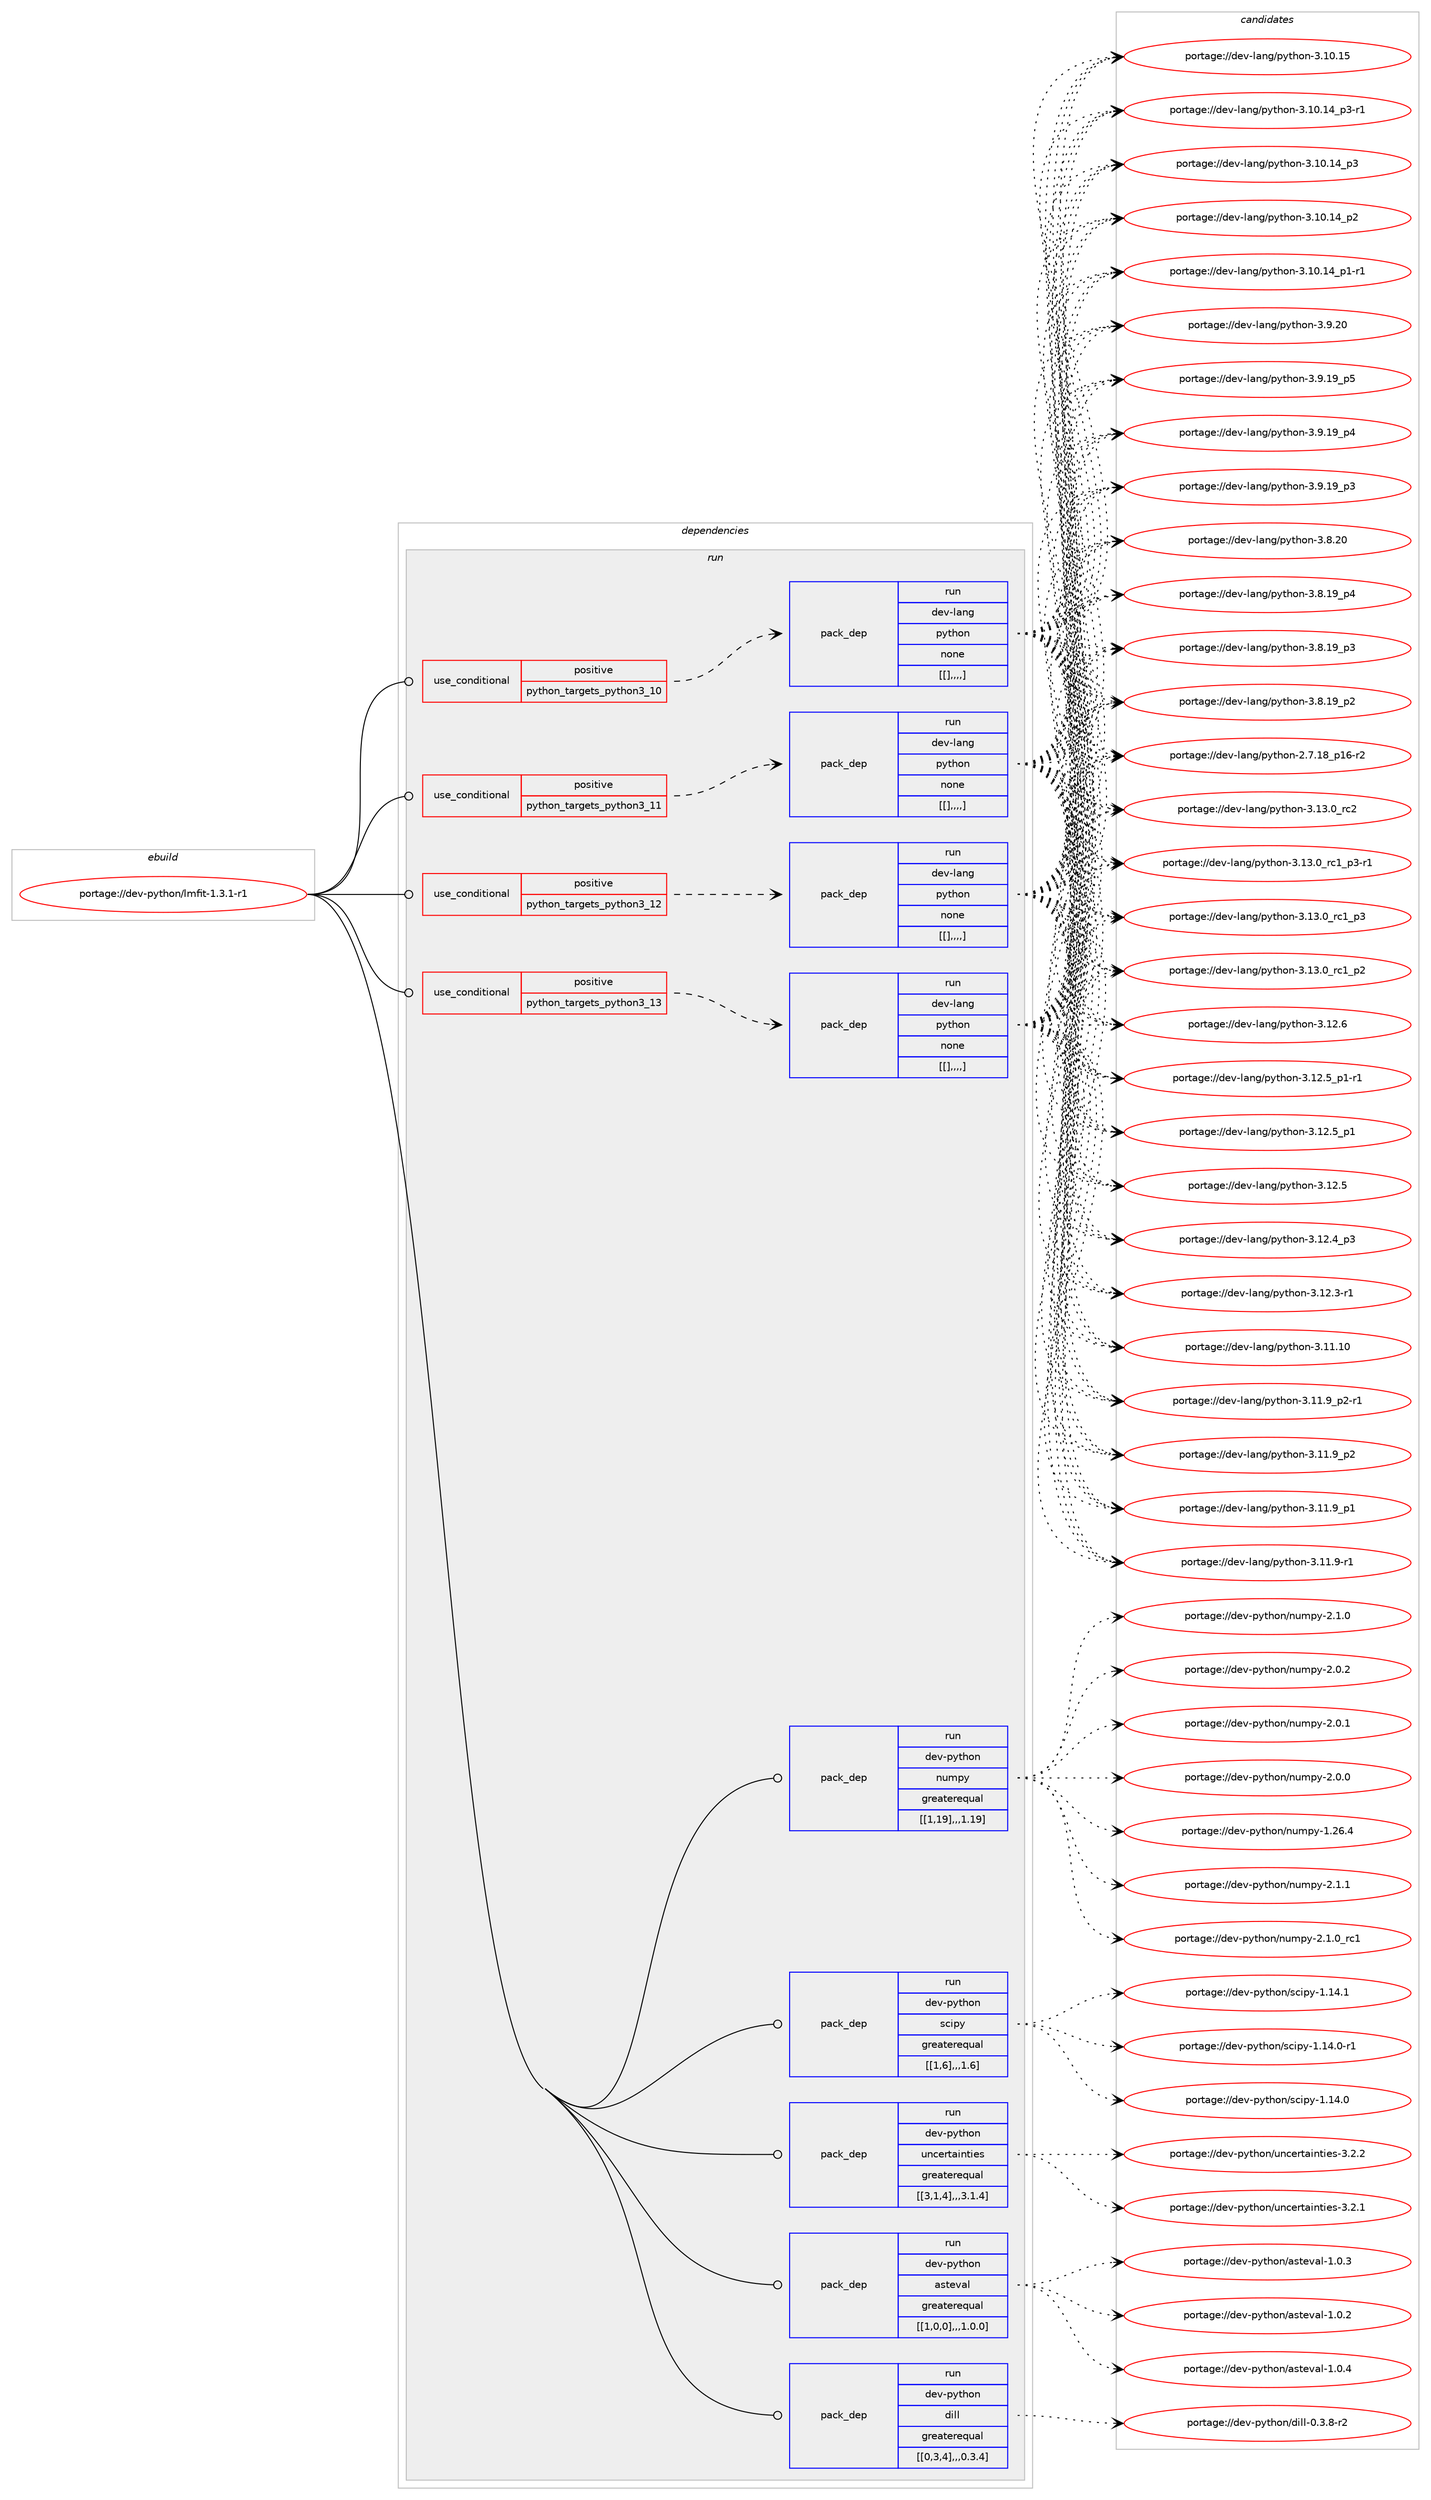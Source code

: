 digraph prolog {

# *************
# Graph options
# *************

newrank=true;
concentrate=true;
compound=true;
graph [rankdir=LR,fontname=Helvetica,fontsize=10,ranksep=1.5];#, ranksep=2.5, nodesep=0.2];
edge  [arrowhead=vee];
node  [fontname=Helvetica,fontsize=10];

# **********
# The ebuild
# **********

subgraph cluster_leftcol {
color=gray;
label=<<i>ebuild</i>>;
id [label="portage://dev-python/lmfit-1.3.1-r1", color=red, width=4, href="../dev-python/lmfit-1.3.1-r1.svg"];
}

# ****************
# The dependencies
# ****************

subgraph cluster_midcol {
color=gray;
label=<<i>dependencies</i>>;
subgraph cluster_compile {
fillcolor="#eeeeee";
style=filled;
label=<<i>compile</i>>;
}
subgraph cluster_compileandrun {
fillcolor="#eeeeee";
style=filled;
label=<<i>compile and run</i>>;
}
subgraph cluster_run {
fillcolor="#eeeeee";
style=filled;
label=<<i>run</i>>;
subgraph cond35063 {
dependency151335 [label=<<TABLE BORDER="0" CELLBORDER="1" CELLSPACING="0" CELLPADDING="4"><TR><TD ROWSPAN="3" CELLPADDING="10">use_conditional</TD></TR><TR><TD>positive</TD></TR><TR><TD>python_targets_python3_10</TD></TR></TABLE>>, shape=none, color=red];
subgraph pack115054 {
dependency151336 [label=<<TABLE BORDER="0" CELLBORDER="1" CELLSPACING="0" CELLPADDING="4" WIDTH="220"><TR><TD ROWSPAN="6" CELLPADDING="30">pack_dep</TD></TR><TR><TD WIDTH="110">run</TD></TR><TR><TD>dev-lang</TD></TR><TR><TD>python</TD></TR><TR><TD>none</TD></TR><TR><TD>[[],,,,]</TD></TR></TABLE>>, shape=none, color=blue];
}
dependency151335:e -> dependency151336:w [weight=20,style="dashed",arrowhead="vee"];
}
id:e -> dependency151335:w [weight=20,style="solid",arrowhead="odot"];
subgraph cond35064 {
dependency151337 [label=<<TABLE BORDER="0" CELLBORDER="1" CELLSPACING="0" CELLPADDING="4"><TR><TD ROWSPAN="3" CELLPADDING="10">use_conditional</TD></TR><TR><TD>positive</TD></TR><TR><TD>python_targets_python3_11</TD></TR></TABLE>>, shape=none, color=red];
subgraph pack115055 {
dependency151338 [label=<<TABLE BORDER="0" CELLBORDER="1" CELLSPACING="0" CELLPADDING="4" WIDTH="220"><TR><TD ROWSPAN="6" CELLPADDING="30">pack_dep</TD></TR><TR><TD WIDTH="110">run</TD></TR><TR><TD>dev-lang</TD></TR><TR><TD>python</TD></TR><TR><TD>none</TD></TR><TR><TD>[[],,,,]</TD></TR></TABLE>>, shape=none, color=blue];
}
dependency151337:e -> dependency151338:w [weight=20,style="dashed",arrowhead="vee"];
}
id:e -> dependency151337:w [weight=20,style="solid",arrowhead="odot"];
subgraph cond35065 {
dependency151339 [label=<<TABLE BORDER="0" CELLBORDER="1" CELLSPACING="0" CELLPADDING="4"><TR><TD ROWSPAN="3" CELLPADDING="10">use_conditional</TD></TR><TR><TD>positive</TD></TR><TR><TD>python_targets_python3_12</TD></TR></TABLE>>, shape=none, color=red];
subgraph pack115056 {
dependency151340 [label=<<TABLE BORDER="0" CELLBORDER="1" CELLSPACING="0" CELLPADDING="4" WIDTH="220"><TR><TD ROWSPAN="6" CELLPADDING="30">pack_dep</TD></TR><TR><TD WIDTH="110">run</TD></TR><TR><TD>dev-lang</TD></TR><TR><TD>python</TD></TR><TR><TD>none</TD></TR><TR><TD>[[],,,,]</TD></TR></TABLE>>, shape=none, color=blue];
}
dependency151339:e -> dependency151340:w [weight=20,style="dashed",arrowhead="vee"];
}
id:e -> dependency151339:w [weight=20,style="solid",arrowhead="odot"];
subgraph cond35066 {
dependency151341 [label=<<TABLE BORDER="0" CELLBORDER="1" CELLSPACING="0" CELLPADDING="4"><TR><TD ROWSPAN="3" CELLPADDING="10">use_conditional</TD></TR><TR><TD>positive</TD></TR><TR><TD>python_targets_python3_13</TD></TR></TABLE>>, shape=none, color=red];
subgraph pack115057 {
dependency151342 [label=<<TABLE BORDER="0" CELLBORDER="1" CELLSPACING="0" CELLPADDING="4" WIDTH="220"><TR><TD ROWSPAN="6" CELLPADDING="30">pack_dep</TD></TR><TR><TD WIDTH="110">run</TD></TR><TR><TD>dev-lang</TD></TR><TR><TD>python</TD></TR><TR><TD>none</TD></TR><TR><TD>[[],,,,]</TD></TR></TABLE>>, shape=none, color=blue];
}
dependency151341:e -> dependency151342:w [weight=20,style="dashed",arrowhead="vee"];
}
id:e -> dependency151341:w [weight=20,style="solid",arrowhead="odot"];
subgraph pack115058 {
dependency151343 [label=<<TABLE BORDER="0" CELLBORDER="1" CELLSPACING="0" CELLPADDING="4" WIDTH="220"><TR><TD ROWSPAN="6" CELLPADDING="30">pack_dep</TD></TR><TR><TD WIDTH="110">run</TD></TR><TR><TD>dev-python</TD></TR><TR><TD>asteval</TD></TR><TR><TD>greaterequal</TD></TR><TR><TD>[[1,0,0],,,1.0.0]</TD></TR></TABLE>>, shape=none, color=blue];
}
id:e -> dependency151343:w [weight=20,style="solid",arrowhead="odot"];
subgraph pack115059 {
dependency151344 [label=<<TABLE BORDER="0" CELLBORDER="1" CELLSPACING="0" CELLPADDING="4" WIDTH="220"><TR><TD ROWSPAN="6" CELLPADDING="30">pack_dep</TD></TR><TR><TD WIDTH="110">run</TD></TR><TR><TD>dev-python</TD></TR><TR><TD>dill</TD></TR><TR><TD>greaterequal</TD></TR><TR><TD>[[0,3,4],,,0.3.4]</TD></TR></TABLE>>, shape=none, color=blue];
}
id:e -> dependency151344:w [weight=20,style="solid",arrowhead="odot"];
subgraph pack115060 {
dependency151345 [label=<<TABLE BORDER="0" CELLBORDER="1" CELLSPACING="0" CELLPADDING="4" WIDTH="220"><TR><TD ROWSPAN="6" CELLPADDING="30">pack_dep</TD></TR><TR><TD WIDTH="110">run</TD></TR><TR><TD>dev-python</TD></TR><TR><TD>numpy</TD></TR><TR><TD>greaterequal</TD></TR><TR><TD>[[1,19],,,1.19]</TD></TR></TABLE>>, shape=none, color=blue];
}
id:e -> dependency151345:w [weight=20,style="solid",arrowhead="odot"];
subgraph pack115061 {
dependency151346 [label=<<TABLE BORDER="0" CELLBORDER="1" CELLSPACING="0" CELLPADDING="4" WIDTH="220"><TR><TD ROWSPAN="6" CELLPADDING="30">pack_dep</TD></TR><TR><TD WIDTH="110">run</TD></TR><TR><TD>dev-python</TD></TR><TR><TD>scipy</TD></TR><TR><TD>greaterequal</TD></TR><TR><TD>[[1,6],,,1.6]</TD></TR></TABLE>>, shape=none, color=blue];
}
id:e -> dependency151346:w [weight=20,style="solid",arrowhead="odot"];
subgraph pack115062 {
dependency151347 [label=<<TABLE BORDER="0" CELLBORDER="1" CELLSPACING="0" CELLPADDING="4" WIDTH="220"><TR><TD ROWSPAN="6" CELLPADDING="30">pack_dep</TD></TR><TR><TD WIDTH="110">run</TD></TR><TR><TD>dev-python</TD></TR><TR><TD>uncertainties</TD></TR><TR><TD>greaterequal</TD></TR><TR><TD>[[3,1,4],,,3.1.4]</TD></TR></TABLE>>, shape=none, color=blue];
}
id:e -> dependency151347:w [weight=20,style="solid",arrowhead="odot"];
}
}

# **************
# The candidates
# **************

subgraph cluster_choices {
rank=same;
color=gray;
label=<<i>candidates</i>>;

subgraph choice115054 {
color=black;
nodesep=1;
choice10010111845108971101034711212111610411111045514649514648951149950 [label="portage://dev-lang/python-3.13.0_rc2", color=red, width=4,href="../dev-lang/python-3.13.0_rc2.svg"];
choice1001011184510897110103471121211161041111104551464951464895114994995112514511449 [label="portage://dev-lang/python-3.13.0_rc1_p3-r1", color=red, width=4,href="../dev-lang/python-3.13.0_rc1_p3-r1.svg"];
choice100101118451089711010347112121116104111110455146495146489511499499511251 [label="portage://dev-lang/python-3.13.0_rc1_p3", color=red, width=4,href="../dev-lang/python-3.13.0_rc1_p3.svg"];
choice100101118451089711010347112121116104111110455146495146489511499499511250 [label="portage://dev-lang/python-3.13.0_rc1_p2", color=red, width=4,href="../dev-lang/python-3.13.0_rc1_p2.svg"];
choice10010111845108971101034711212111610411111045514649504654 [label="portage://dev-lang/python-3.12.6", color=red, width=4,href="../dev-lang/python-3.12.6.svg"];
choice1001011184510897110103471121211161041111104551464950465395112494511449 [label="portage://dev-lang/python-3.12.5_p1-r1", color=red, width=4,href="../dev-lang/python-3.12.5_p1-r1.svg"];
choice100101118451089711010347112121116104111110455146495046539511249 [label="portage://dev-lang/python-3.12.5_p1", color=red, width=4,href="../dev-lang/python-3.12.5_p1.svg"];
choice10010111845108971101034711212111610411111045514649504653 [label="portage://dev-lang/python-3.12.5", color=red, width=4,href="../dev-lang/python-3.12.5.svg"];
choice100101118451089711010347112121116104111110455146495046529511251 [label="portage://dev-lang/python-3.12.4_p3", color=red, width=4,href="../dev-lang/python-3.12.4_p3.svg"];
choice100101118451089711010347112121116104111110455146495046514511449 [label="portage://dev-lang/python-3.12.3-r1", color=red, width=4,href="../dev-lang/python-3.12.3-r1.svg"];
choice1001011184510897110103471121211161041111104551464949464948 [label="portage://dev-lang/python-3.11.10", color=red, width=4,href="../dev-lang/python-3.11.10.svg"];
choice1001011184510897110103471121211161041111104551464949465795112504511449 [label="portage://dev-lang/python-3.11.9_p2-r1", color=red, width=4,href="../dev-lang/python-3.11.9_p2-r1.svg"];
choice100101118451089711010347112121116104111110455146494946579511250 [label="portage://dev-lang/python-3.11.9_p2", color=red, width=4,href="../dev-lang/python-3.11.9_p2.svg"];
choice100101118451089711010347112121116104111110455146494946579511249 [label="portage://dev-lang/python-3.11.9_p1", color=red, width=4,href="../dev-lang/python-3.11.9_p1.svg"];
choice100101118451089711010347112121116104111110455146494946574511449 [label="portage://dev-lang/python-3.11.9-r1", color=red, width=4,href="../dev-lang/python-3.11.9-r1.svg"];
choice1001011184510897110103471121211161041111104551464948464953 [label="portage://dev-lang/python-3.10.15", color=red, width=4,href="../dev-lang/python-3.10.15.svg"];
choice100101118451089711010347112121116104111110455146494846495295112514511449 [label="portage://dev-lang/python-3.10.14_p3-r1", color=red, width=4,href="../dev-lang/python-3.10.14_p3-r1.svg"];
choice10010111845108971101034711212111610411111045514649484649529511251 [label="portage://dev-lang/python-3.10.14_p3", color=red, width=4,href="../dev-lang/python-3.10.14_p3.svg"];
choice10010111845108971101034711212111610411111045514649484649529511250 [label="portage://dev-lang/python-3.10.14_p2", color=red, width=4,href="../dev-lang/python-3.10.14_p2.svg"];
choice100101118451089711010347112121116104111110455146494846495295112494511449 [label="portage://dev-lang/python-3.10.14_p1-r1", color=red, width=4,href="../dev-lang/python-3.10.14_p1-r1.svg"];
choice10010111845108971101034711212111610411111045514657465048 [label="portage://dev-lang/python-3.9.20", color=red, width=4,href="../dev-lang/python-3.9.20.svg"];
choice100101118451089711010347112121116104111110455146574649579511253 [label="portage://dev-lang/python-3.9.19_p5", color=red, width=4,href="../dev-lang/python-3.9.19_p5.svg"];
choice100101118451089711010347112121116104111110455146574649579511252 [label="portage://dev-lang/python-3.9.19_p4", color=red, width=4,href="../dev-lang/python-3.9.19_p4.svg"];
choice100101118451089711010347112121116104111110455146574649579511251 [label="portage://dev-lang/python-3.9.19_p3", color=red, width=4,href="../dev-lang/python-3.9.19_p3.svg"];
choice10010111845108971101034711212111610411111045514656465048 [label="portage://dev-lang/python-3.8.20", color=red, width=4,href="../dev-lang/python-3.8.20.svg"];
choice100101118451089711010347112121116104111110455146564649579511252 [label="portage://dev-lang/python-3.8.19_p4", color=red, width=4,href="../dev-lang/python-3.8.19_p4.svg"];
choice100101118451089711010347112121116104111110455146564649579511251 [label="portage://dev-lang/python-3.8.19_p3", color=red, width=4,href="../dev-lang/python-3.8.19_p3.svg"];
choice100101118451089711010347112121116104111110455146564649579511250 [label="portage://dev-lang/python-3.8.19_p2", color=red, width=4,href="../dev-lang/python-3.8.19_p2.svg"];
choice100101118451089711010347112121116104111110455046554649569511249544511450 [label="portage://dev-lang/python-2.7.18_p16-r2", color=red, width=4,href="../dev-lang/python-2.7.18_p16-r2.svg"];
dependency151336:e -> choice10010111845108971101034711212111610411111045514649514648951149950:w [style=dotted,weight="100"];
dependency151336:e -> choice1001011184510897110103471121211161041111104551464951464895114994995112514511449:w [style=dotted,weight="100"];
dependency151336:e -> choice100101118451089711010347112121116104111110455146495146489511499499511251:w [style=dotted,weight="100"];
dependency151336:e -> choice100101118451089711010347112121116104111110455146495146489511499499511250:w [style=dotted,weight="100"];
dependency151336:e -> choice10010111845108971101034711212111610411111045514649504654:w [style=dotted,weight="100"];
dependency151336:e -> choice1001011184510897110103471121211161041111104551464950465395112494511449:w [style=dotted,weight="100"];
dependency151336:e -> choice100101118451089711010347112121116104111110455146495046539511249:w [style=dotted,weight="100"];
dependency151336:e -> choice10010111845108971101034711212111610411111045514649504653:w [style=dotted,weight="100"];
dependency151336:e -> choice100101118451089711010347112121116104111110455146495046529511251:w [style=dotted,weight="100"];
dependency151336:e -> choice100101118451089711010347112121116104111110455146495046514511449:w [style=dotted,weight="100"];
dependency151336:e -> choice1001011184510897110103471121211161041111104551464949464948:w [style=dotted,weight="100"];
dependency151336:e -> choice1001011184510897110103471121211161041111104551464949465795112504511449:w [style=dotted,weight="100"];
dependency151336:e -> choice100101118451089711010347112121116104111110455146494946579511250:w [style=dotted,weight="100"];
dependency151336:e -> choice100101118451089711010347112121116104111110455146494946579511249:w [style=dotted,weight="100"];
dependency151336:e -> choice100101118451089711010347112121116104111110455146494946574511449:w [style=dotted,weight="100"];
dependency151336:e -> choice1001011184510897110103471121211161041111104551464948464953:w [style=dotted,weight="100"];
dependency151336:e -> choice100101118451089711010347112121116104111110455146494846495295112514511449:w [style=dotted,weight="100"];
dependency151336:e -> choice10010111845108971101034711212111610411111045514649484649529511251:w [style=dotted,weight="100"];
dependency151336:e -> choice10010111845108971101034711212111610411111045514649484649529511250:w [style=dotted,weight="100"];
dependency151336:e -> choice100101118451089711010347112121116104111110455146494846495295112494511449:w [style=dotted,weight="100"];
dependency151336:e -> choice10010111845108971101034711212111610411111045514657465048:w [style=dotted,weight="100"];
dependency151336:e -> choice100101118451089711010347112121116104111110455146574649579511253:w [style=dotted,weight="100"];
dependency151336:e -> choice100101118451089711010347112121116104111110455146574649579511252:w [style=dotted,weight="100"];
dependency151336:e -> choice100101118451089711010347112121116104111110455146574649579511251:w [style=dotted,weight="100"];
dependency151336:e -> choice10010111845108971101034711212111610411111045514656465048:w [style=dotted,weight="100"];
dependency151336:e -> choice100101118451089711010347112121116104111110455146564649579511252:w [style=dotted,weight="100"];
dependency151336:e -> choice100101118451089711010347112121116104111110455146564649579511251:w [style=dotted,weight="100"];
dependency151336:e -> choice100101118451089711010347112121116104111110455146564649579511250:w [style=dotted,weight="100"];
dependency151336:e -> choice100101118451089711010347112121116104111110455046554649569511249544511450:w [style=dotted,weight="100"];
}
subgraph choice115055 {
color=black;
nodesep=1;
choice10010111845108971101034711212111610411111045514649514648951149950 [label="portage://dev-lang/python-3.13.0_rc2", color=red, width=4,href="../dev-lang/python-3.13.0_rc2.svg"];
choice1001011184510897110103471121211161041111104551464951464895114994995112514511449 [label="portage://dev-lang/python-3.13.0_rc1_p3-r1", color=red, width=4,href="../dev-lang/python-3.13.0_rc1_p3-r1.svg"];
choice100101118451089711010347112121116104111110455146495146489511499499511251 [label="portage://dev-lang/python-3.13.0_rc1_p3", color=red, width=4,href="../dev-lang/python-3.13.0_rc1_p3.svg"];
choice100101118451089711010347112121116104111110455146495146489511499499511250 [label="portage://dev-lang/python-3.13.0_rc1_p2", color=red, width=4,href="../dev-lang/python-3.13.0_rc1_p2.svg"];
choice10010111845108971101034711212111610411111045514649504654 [label="portage://dev-lang/python-3.12.6", color=red, width=4,href="../dev-lang/python-3.12.6.svg"];
choice1001011184510897110103471121211161041111104551464950465395112494511449 [label="portage://dev-lang/python-3.12.5_p1-r1", color=red, width=4,href="../dev-lang/python-3.12.5_p1-r1.svg"];
choice100101118451089711010347112121116104111110455146495046539511249 [label="portage://dev-lang/python-3.12.5_p1", color=red, width=4,href="../dev-lang/python-3.12.5_p1.svg"];
choice10010111845108971101034711212111610411111045514649504653 [label="portage://dev-lang/python-3.12.5", color=red, width=4,href="../dev-lang/python-3.12.5.svg"];
choice100101118451089711010347112121116104111110455146495046529511251 [label="portage://dev-lang/python-3.12.4_p3", color=red, width=4,href="../dev-lang/python-3.12.4_p3.svg"];
choice100101118451089711010347112121116104111110455146495046514511449 [label="portage://dev-lang/python-3.12.3-r1", color=red, width=4,href="../dev-lang/python-3.12.3-r1.svg"];
choice1001011184510897110103471121211161041111104551464949464948 [label="portage://dev-lang/python-3.11.10", color=red, width=4,href="../dev-lang/python-3.11.10.svg"];
choice1001011184510897110103471121211161041111104551464949465795112504511449 [label="portage://dev-lang/python-3.11.9_p2-r1", color=red, width=4,href="../dev-lang/python-3.11.9_p2-r1.svg"];
choice100101118451089711010347112121116104111110455146494946579511250 [label="portage://dev-lang/python-3.11.9_p2", color=red, width=4,href="../dev-lang/python-3.11.9_p2.svg"];
choice100101118451089711010347112121116104111110455146494946579511249 [label="portage://dev-lang/python-3.11.9_p1", color=red, width=4,href="../dev-lang/python-3.11.9_p1.svg"];
choice100101118451089711010347112121116104111110455146494946574511449 [label="portage://dev-lang/python-3.11.9-r1", color=red, width=4,href="../dev-lang/python-3.11.9-r1.svg"];
choice1001011184510897110103471121211161041111104551464948464953 [label="portage://dev-lang/python-3.10.15", color=red, width=4,href="../dev-lang/python-3.10.15.svg"];
choice100101118451089711010347112121116104111110455146494846495295112514511449 [label="portage://dev-lang/python-3.10.14_p3-r1", color=red, width=4,href="../dev-lang/python-3.10.14_p3-r1.svg"];
choice10010111845108971101034711212111610411111045514649484649529511251 [label="portage://dev-lang/python-3.10.14_p3", color=red, width=4,href="../dev-lang/python-3.10.14_p3.svg"];
choice10010111845108971101034711212111610411111045514649484649529511250 [label="portage://dev-lang/python-3.10.14_p2", color=red, width=4,href="../dev-lang/python-3.10.14_p2.svg"];
choice100101118451089711010347112121116104111110455146494846495295112494511449 [label="portage://dev-lang/python-3.10.14_p1-r1", color=red, width=4,href="../dev-lang/python-3.10.14_p1-r1.svg"];
choice10010111845108971101034711212111610411111045514657465048 [label="portage://dev-lang/python-3.9.20", color=red, width=4,href="../dev-lang/python-3.9.20.svg"];
choice100101118451089711010347112121116104111110455146574649579511253 [label="portage://dev-lang/python-3.9.19_p5", color=red, width=4,href="../dev-lang/python-3.9.19_p5.svg"];
choice100101118451089711010347112121116104111110455146574649579511252 [label="portage://dev-lang/python-3.9.19_p4", color=red, width=4,href="../dev-lang/python-3.9.19_p4.svg"];
choice100101118451089711010347112121116104111110455146574649579511251 [label="portage://dev-lang/python-3.9.19_p3", color=red, width=4,href="../dev-lang/python-3.9.19_p3.svg"];
choice10010111845108971101034711212111610411111045514656465048 [label="portage://dev-lang/python-3.8.20", color=red, width=4,href="../dev-lang/python-3.8.20.svg"];
choice100101118451089711010347112121116104111110455146564649579511252 [label="portage://dev-lang/python-3.8.19_p4", color=red, width=4,href="../dev-lang/python-3.8.19_p4.svg"];
choice100101118451089711010347112121116104111110455146564649579511251 [label="portage://dev-lang/python-3.8.19_p3", color=red, width=4,href="../dev-lang/python-3.8.19_p3.svg"];
choice100101118451089711010347112121116104111110455146564649579511250 [label="portage://dev-lang/python-3.8.19_p2", color=red, width=4,href="../dev-lang/python-3.8.19_p2.svg"];
choice100101118451089711010347112121116104111110455046554649569511249544511450 [label="portage://dev-lang/python-2.7.18_p16-r2", color=red, width=4,href="../dev-lang/python-2.7.18_p16-r2.svg"];
dependency151338:e -> choice10010111845108971101034711212111610411111045514649514648951149950:w [style=dotted,weight="100"];
dependency151338:e -> choice1001011184510897110103471121211161041111104551464951464895114994995112514511449:w [style=dotted,weight="100"];
dependency151338:e -> choice100101118451089711010347112121116104111110455146495146489511499499511251:w [style=dotted,weight="100"];
dependency151338:e -> choice100101118451089711010347112121116104111110455146495146489511499499511250:w [style=dotted,weight="100"];
dependency151338:e -> choice10010111845108971101034711212111610411111045514649504654:w [style=dotted,weight="100"];
dependency151338:e -> choice1001011184510897110103471121211161041111104551464950465395112494511449:w [style=dotted,weight="100"];
dependency151338:e -> choice100101118451089711010347112121116104111110455146495046539511249:w [style=dotted,weight="100"];
dependency151338:e -> choice10010111845108971101034711212111610411111045514649504653:w [style=dotted,weight="100"];
dependency151338:e -> choice100101118451089711010347112121116104111110455146495046529511251:w [style=dotted,weight="100"];
dependency151338:e -> choice100101118451089711010347112121116104111110455146495046514511449:w [style=dotted,weight="100"];
dependency151338:e -> choice1001011184510897110103471121211161041111104551464949464948:w [style=dotted,weight="100"];
dependency151338:e -> choice1001011184510897110103471121211161041111104551464949465795112504511449:w [style=dotted,weight="100"];
dependency151338:e -> choice100101118451089711010347112121116104111110455146494946579511250:w [style=dotted,weight="100"];
dependency151338:e -> choice100101118451089711010347112121116104111110455146494946579511249:w [style=dotted,weight="100"];
dependency151338:e -> choice100101118451089711010347112121116104111110455146494946574511449:w [style=dotted,weight="100"];
dependency151338:e -> choice1001011184510897110103471121211161041111104551464948464953:w [style=dotted,weight="100"];
dependency151338:e -> choice100101118451089711010347112121116104111110455146494846495295112514511449:w [style=dotted,weight="100"];
dependency151338:e -> choice10010111845108971101034711212111610411111045514649484649529511251:w [style=dotted,weight="100"];
dependency151338:e -> choice10010111845108971101034711212111610411111045514649484649529511250:w [style=dotted,weight="100"];
dependency151338:e -> choice100101118451089711010347112121116104111110455146494846495295112494511449:w [style=dotted,weight="100"];
dependency151338:e -> choice10010111845108971101034711212111610411111045514657465048:w [style=dotted,weight="100"];
dependency151338:e -> choice100101118451089711010347112121116104111110455146574649579511253:w [style=dotted,weight="100"];
dependency151338:e -> choice100101118451089711010347112121116104111110455146574649579511252:w [style=dotted,weight="100"];
dependency151338:e -> choice100101118451089711010347112121116104111110455146574649579511251:w [style=dotted,weight="100"];
dependency151338:e -> choice10010111845108971101034711212111610411111045514656465048:w [style=dotted,weight="100"];
dependency151338:e -> choice100101118451089711010347112121116104111110455146564649579511252:w [style=dotted,weight="100"];
dependency151338:e -> choice100101118451089711010347112121116104111110455146564649579511251:w [style=dotted,weight="100"];
dependency151338:e -> choice100101118451089711010347112121116104111110455146564649579511250:w [style=dotted,weight="100"];
dependency151338:e -> choice100101118451089711010347112121116104111110455046554649569511249544511450:w [style=dotted,weight="100"];
}
subgraph choice115056 {
color=black;
nodesep=1;
choice10010111845108971101034711212111610411111045514649514648951149950 [label="portage://dev-lang/python-3.13.0_rc2", color=red, width=4,href="../dev-lang/python-3.13.0_rc2.svg"];
choice1001011184510897110103471121211161041111104551464951464895114994995112514511449 [label="portage://dev-lang/python-3.13.0_rc1_p3-r1", color=red, width=4,href="../dev-lang/python-3.13.0_rc1_p3-r1.svg"];
choice100101118451089711010347112121116104111110455146495146489511499499511251 [label="portage://dev-lang/python-3.13.0_rc1_p3", color=red, width=4,href="../dev-lang/python-3.13.0_rc1_p3.svg"];
choice100101118451089711010347112121116104111110455146495146489511499499511250 [label="portage://dev-lang/python-3.13.0_rc1_p2", color=red, width=4,href="../dev-lang/python-3.13.0_rc1_p2.svg"];
choice10010111845108971101034711212111610411111045514649504654 [label="portage://dev-lang/python-3.12.6", color=red, width=4,href="../dev-lang/python-3.12.6.svg"];
choice1001011184510897110103471121211161041111104551464950465395112494511449 [label="portage://dev-lang/python-3.12.5_p1-r1", color=red, width=4,href="../dev-lang/python-3.12.5_p1-r1.svg"];
choice100101118451089711010347112121116104111110455146495046539511249 [label="portage://dev-lang/python-3.12.5_p1", color=red, width=4,href="../dev-lang/python-3.12.5_p1.svg"];
choice10010111845108971101034711212111610411111045514649504653 [label="portage://dev-lang/python-3.12.5", color=red, width=4,href="../dev-lang/python-3.12.5.svg"];
choice100101118451089711010347112121116104111110455146495046529511251 [label="portage://dev-lang/python-3.12.4_p3", color=red, width=4,href="../dev-lang/python-3.12.4_p3.svg"];
choice100101118451089711010347112121116104111110455146495046514511449 [label="portage://dev-lang/python-3.12.3-r1", color=red, width=4,href="../dev-lang/python-3.12.3-r1.svg"];
choice1001011184510897110103471121211161041111104551464949464948 [label="portage://dev-lang/python-3.11.10", color=red, width=4,href="../dev-lang/python-3.11.10.svg"];
choice1001011184510897110103471121211161041111104551464949465795112504511449 [label="portage://dev-lang/python-3.11.9_p2-r1", color=red, width=4,href="../dev-lang/python-3.11.9_p2-r1.svg"];
choice100101118451089711010347112121116104111110455146494946579511250 [label="portage://dev-lang/python-3.11.9_p2", color=red, width=4,href="../dev-lang/python-3.11.9_p2.svg"];
choice100101118451089711010347112121116104111110455146494946579511249 [label="portage://dev-lang/python-3.11.9_p1", color=red, width=4,href="../dev-lang/python-3.11.9_p1.svg"];
choice100101118451089711010347112121116104111110455146494946574511449 [label="portage://dev-lang/python-3.11.9-r1", color=red, width=4,href="../dev-lang/python-3.11.9-r1.svg"];
choice1001011184510897110103471121211161041111104551464948464953 [label="portage://dev-lang/python-3.10.15", color=red, width=4,href="../dev-lang/python-3.10.15.svg"];
choice100101118451089711010347112121116104111110455146494846495295112514511449 [label="portage://dev-lang/python-3.10.14_p3-r1", color=red, width=4,href="../dev-lang/python-3.10.14_p3-r1.svg"];
choice10010111845108971101034711212111610411111045514649484649529511251 [label="portage://dev-lang/python-3.10.14_p3", color=red, width=4,href="../dev-lang/python-3.10.14_p3.svg"];
choice10010111845108971101034711212111610411111045514649484649529511250 [label="portage://dev-lang/python-3.10.14_p2", color=red, width=4,href="../dev-lang/python-3.10.14_p2.svg"];
choice100101118451089711010347112121116104111110455146494846495295112494511449 [label="portage://dev-lang/python-3.10.14_p1-r1", color=red, width=4,href="../dev-lang/python-3.10.14_p1-r1.svg"];
choice10010111845108971101034711212111610411111045514657465048 [label="portage://dev-lang/python-3.9.20", color=red, width=4,href="../dev-lang/python-3.9.20.svg"];
choice100101118451089711010347112121116104111110455146574649579511253 [label="portage://dev-lang/python-3.9.19_p5", color=red, width=4,href="../dev-lang/python-3.9.19_p5.svg"];
choice100101118451089711010347112121116104111110455146574649579511252 [label="portage://dev-lang/python-3.9.19_p4", color=red, width=4,href="../dev-lang/python-3.9.19_p4.svg"];
choice100101118451089711010347112121116104111110455146574649579511251 [label="portage://dev-lang/python-3.9.19_p3", color=red, width=4,href="../dev-lang/python-3.9.19_p3.svg"];
choice10010111845108971101034711212111610411111045514656465048 [label="portage://dev-lang/python-3.8.20", color=red, width=4,href="../dev-lang/python-3.8.20.svg"];
choice100101118451089711010347112121116104111110455146564649579511252 [label="portage://dev-lang/python-3.8.19_p4", color=red, width=4,href="../dev-lang/python-3.8.19_p4.svg"];
choice100101118451089711010347112121116104111110455146564649579511251 [label="portage://dev-lang/python-3.8.19_p3", color=red, width=4,href="../dev-lang/python-3.8.19_p3.svg"];
choice100101118451089711010347112121116104111110455146564649579511250 [label="portage://dev-lang/python-3.8.19_p2", color=red, width=4,href="../dev-lang/python-3.8.19_p2.svg"];
choice100101118451089711010347112121116104111110455046554649569511249544511450 [label="portage://dev-lang/python-2.7.18_p16-r2", color=red, width=4,href="../dev-lang/python-2.7.18_p16-r2.svg"];
dependency151340:e -> choice10010111845108971101034711212111610411111045514649514648951149950:w [style=dotted,weight="100"];
dependency151340:e -> choice1001011184510897110103471121211161041111104551464951464895114994995112514511449:w [style=dotted,weight="100"];
dependency151340:e -> choice100101118451089711010347112121116104111110455146495146489511499499511251:w [style=dotted,weight="100"];
dependency151340:e -> choice100101118451089711010347112121116104111110455146495146489511499499511250:w [style=dotted,weight="100"];
dependency151340:e -> choice10010111845108971101034711212111610411111045514649504654:w [style=dotted,weight="100"];
dependency151340:e -> choice1001011184510897110103471121211161041111104551464950465395112494511449:w [style=dotted,weight="100"];
dependency151340:e -> choice100101118451089711010347112121116104111110455146495046539511249:w [style=dotted,weight="100"];
dependency151340:e -> choice10010111845108971101034711212111610411111045514649504653:w [style=dotted,weight="100"];
dependency151340:e -> choice100101118451089711010347112121116104111110455146495046529511251:w [style=dotted,weight="100"];
dependency151340:e -> choice100101118451089711010347112121116104111110455146495046514511449:w [style=dotted,weight="100"];
dependency151340:e -> choice1001011184510897110103471121211161041111104551464949464948:w [style=dotted,weight="100"];
dependency151340:e -> choice1001011184510897110103471121211161041111104551464949465795112504511449:w [style=dotted,weight="100"];
dependency151340:e -> choice100101118451089711010347112121116104111110455146494946579511250:w [style=dotted,weight="100"];
dependency151340:e -> choice100101118451089711010347112121116104111110455146494946579511249:w [style=dotted,weight="100"];
dependency151340:e -> choice100101118451089711010347112121116104111110455146494946574511449:w [style=dotted,weight="100"];
dependency151340:e -> choice1001011184510897110103471121211161041111104551464948464953:w [style=dotted,weight="100"];
dependency151340:e -> choice100101118451089711010347112121116104111110455146494846495295112514511449:w [style=dotted,weight="100"];
dependency151340:e -> choice10010111845108971101034711212111610411111045514649484649529511251:w [style=dotted,weight="100"];
dependency151340:e -> choice10010111845108971101034711212111610411111045514649484649529511250:w [style=dotted,weight="100"];
dependency151340:e -> choice100101118451089711010347112121116104111110455146494846495295112494511449:w [style=dotted,weight="100"];
dependency151340:e -> choice10010111845108971101034711212111610411111045514657465048:w [style=dotted,weight="100"];
dependency151340:e -> choice100101118451089711010347112121116104111110455146574649579511253:w [style=dotted,weight="100"];
dependency151340:e -> choice100101118451089711010347112121116104111110455146574649579511252:w [style=dotted,weight="100"];
dependency151340:e -> choice100101118451089711010347112121116104111110455146574649579511251:w [style=dotted,weight="100"];
dependency151340:e -> choice10010111845108971101034711212111610411111045514656465048:w [style=dotted,weight="100"];
dependency151340:e -> choice100101118451089711010347112121116104111110455146564649579511252:w [style=dotted,weight="100"];
dependency151340:e -> choice100101118451089711010347112121116104111110455146564649579511251:w [style=dotted,weight="100"];
dependency151340:e -> choice100101118451089711010347112121116104111110455146564649579511250:w [style=dotted,weight="100"];
dependency151340:e -> choice100101118451089711010347112121116104111110455046554649569511249544511450:w [style=dotted,weight="100"];
}
subgraph choice115057 {
color=black;
nodesep=1;
choice10010111845108971101034711212111610411111045514649514648951149950 [label="portage://dev-lang/python-3.13.0_rc2", color=red, width=4,href="../dev-lang/python-3.13.0_rc2.svg"];
choice1001011184510897110103471121211161041111104551464951464895114994995112514511449 [label="portage://dev-lang/python-3.13.0_rc1_p3-r1", color=red, width=4,href="../dev-lang/python-3.13.0_rc1_p3-r1.svg"];
choice100101118451089711010347112121116104111110455146495146489511499499511251 [label="portage://dev-lang/python-3.13.0_rc1_p3", color=red, width=4,href="../dev-lang/python-3.13.0_rc1_p3.svg"];
choice100101118451089711010347112121116104111110455146495146489511499499511250 [label="portage://dev-lang/python-3.13.0_rc1_p2", color=red, width=4,href="../dev-lang/python-3.13.0_rc1_p2.svg"];
choice10010111845108971101034711212111610411111045514649504654 [label="portage://dev-lang/python-3.12.6", color=red, width=4,href="../dev-lang/python-3.12.6.svg"];
choice1001011184510897110103471121211161041111104551464950465395112494511449 [label="portage://dev-lang/python-3.12.5_p1-r1", color=red, width=4,href="../dev-lang/python-3.12.5_p1-r1.svg"];
choice100101118451089711010347112121116104111110455146495046539511249 [label="portage://dev-lang/python-3.12.5_p1", color=red, width=4,href="../dev-lang/python-3.12.5_p1.svg"];
choice10010111845108971101034711212111610411111045514649504653 [label="portage://dev-lang/python-3.12.5", color=red, width=4,href="../dev-lang/python-3.12.5.svg"];
choice100101118451089711010347112121116104111110455146495046529511251 [label="portage://dev-lang/python-3.12.4_p3", color=red, width=4,href="../dev-lang/python-3.12.4_p3.svg"];
choice100101118451089711010347112121116104111110455146495046514511449 [label="portage://dev-lang/python-3.12.3-r1", color=red, width=4,href="../dev-lang/python-3.12.3-r1.svg"];
choice1001011184510897110103471121211161041111104551464949464948 [label="portage://dev-lang/python-3.11.10", color=red, width=4,href="../dev-lang/python-3.11.10.svg"];
choice1001011184510897110103471121211161041111104551464949465795112504511449 [label="portage://dev-lang/python-3.11.9_p2-r1", color=red, width=4,href="../dev-lang/python-3.11.9_p2-r1.svg"];
choice100101118451089711010347112121116104111110455146494946579511250 [label="portage://dev-lang/python-3.11.9_p2", color=red, width=4,href="../dev-lang/python-3.11.9_p2.svg"];
choice100101118451089711010347112121116104111110455146494946579511249 [label="portage://dev-lang/python-3.11.9_p1", color=red, width=4,href="../dev-lang/python-3.11.9_p1.svg"];
choice100101118451089711010347112121116104111110455146494946574511449 [label="portage://dev-lang/python-3.11.9-r1", color=red, width=4,href="../dev-lang/python-3.11.9-r1.svg"];
choice1001011184510897110103471121211161041111104551464948464953 [label="portage://dev-lang/python-3.10.15", color=red, width=4,href="../dev-lang/python-3.10.15.svg"];
choice100101118451089711010347112121116104111110455146494846495295112514511449 [label="portage://dev-lang/python-3.10.14_p3-r1", color=red, width=4,href="../dev-lang/python-3.10.14_p3-r1.svg"];
choice10010111845108971101034711212111610411111045514649484649529511251 [label="portage://dev-lang/python-3.10.14_p3", color=red, width=4,href="../dev-lang/python-3.10.14_p3.svg"];
choice10010111845108971101034711212111610411111045514649484649529511250 [label="portage://dev-lang/python-3.10.14_p2", color=red, width=4,href="../dev-lang/python-3.10.14_p2.svg"];
choice100101118451089711010347112121116104111110455146494846495295112494511449 [label="portage://dev-lang/python-3.10.14_p1-r1", color=red, width=4,href="../dev-lang/python-3.10.14_p1-r1.svg"];
choice10010111845108971101034711212111610411111045514657465048 [label="portage://dev-lang/python-3.9.20", color=red, width=4,href="../dev-lang/python-3.9.20.svg"];
choice100101118451089711010347112121116104111110455146574649579511253 [label="portage://dev-lang/python-3.9.19_p5", color=red, width=4,href="../dev-lang/python-3.9.19_p5.svg"];
choice100101118451089711010347112121116104111110455146574649579511252 [label="portage://dev-lang/python-3.9.19_p4", color=red, width=4,href="../dev-lang/python-3.9.19_p4.svg"];
choice100101118451089711010347112121116104111110455146574649579511251 [label="portage://dev-lang/python-3.9.19_p3", color=red, width=4,href="../dev-lang/python-3.9.19_p3.svg"];
choice10010111845108971101034711212111610411111045514656465048 [label="portage://dev-lang/python-3.8.20", color=red, width=4,href="../dev-lang/python-3.8.20.svg"];
choice100101118451089711010347112121116104111110455146564649579511252 [label="portage://dev-lang/python-3.8.19_p4", color=red, width=4,href="../dev-lang/python-3.8.19_p4.svg"];
choice100101118451089711010347112121116104111110455146564649579511251 [label="portage://dev-lang/python-3.8.19_p3", color=red, width=4,href="../dev-lang/python-3.8.19_p3.svg"];
choice100101118451089711010347112121116104111110455146564649579511250 [label="portage://dev-lang/python-3.8.19_p2", color=red, width=4,href="../dev-lang/python-3.8.19_p2.svg"];
choice100101118451089711010347112121116104111110455046554649569511249544511450 [label="portage://dev-lang/python-2.7.18_p16-r2", color=red, width=4,href="../dev-lang/python-2.7.18_p16-r2.svg"];
dependency151342:e -> choice10010111845108971101034711212111610411111045514649514648951149950:w [style=dotted,weight="100"];
dependency151342:e -> choice1001011184510897110103471121211161041111104551464951464895114994995112514511449:w [style=dotted,weight="100"];
dependency151342:e -> choice100101118451089711010347112121116104111110455146495146489511499499511251:w [style=dotted,weight="100"];
dependency151342:e -> choice100101118451089711010347112121116104111110455146495146489511499499511250:w [style=dotted,weight="100"];
dependency151342:e -> choice10010111845108971101034711212111610411111045514649504654:w [style=dotted,weight="100"];
dependency151342:e -> choice1001011184510897110103471121211161041111104551464950465395112494511449:w [style=dotted,weight="100"];
dependency151342:e -> choice100101118451089711010347112121116104111110455146495046539511249:w [style=dotted,weight="100"];
dependency151342:e -> choice10010111845108971101034711212111610411111045514649504653:w [style=dotted,weight="100"];
dependency151342:e -> choice100101118451089711010347112121116104111110455146495046529511251:w [style=dotted,weight="100"];
dependency151342:e -> choice100101118451089711010347112121116104111110455146495046514511449:w [style=dotted,weight="100"];
dependency151342:e -> choice1001011184510897110103471121211161041111104551464949464948:w [style=dotted,weight="100"];
dependency151342:e -> choice1001011184510897110103471121211161041111104551464949465795112504511449:w [style=dotted,weight="100"];
dependency151342:e -> choice100101118451089711010347112121116104111110455146494946579511250:w [style=dotted,weight="100"];
dependency151342:e -> choice100101118451089711010347112121116104111110455146494946579511249:w [style=dotted,weight="100"];
dependency151342:e -> choice100101118451089711010347112121116104111110455146494946574511449:w [style=dotted,weight="100"];
dependency151342:e -> choice1001011184510897110103471121211161041111104551464948464953:w [style=dotted,weight="100"];
dependency151342:e -> choice100101118451089711010347112121116104111110455146494846495295112514511449:w [style=dotted,weight="100"];
dependency151342:e -> choice10010111845108971101034711212111610411111045514649484649529511251:w [style=dotted,weight="100"];
dependency151342:e -> choice10010111845108971101034711212111610411111045514649484649529511250:w [style=dotted,weight="100"];
dependency151342:e -> choice100101118451089711010347112121116104111110455146494846495295112494511449:w [style=dotted,weight="100"];
dependency151342:e -> choice10010111845108971101034711212111610411111045514657465048:w [style=dotted,weight="100"];
dependency151342:e -> choice100101118451089711010347112121116104111110455146574649579511253:w [style=dotted,weight="100"];
dependency151342:e -> choice100101118451089711010347112121116104111110455146574649579511252:w [style=dotted,weight="100"];
dependency151342:e -> choice100101118451089711010347112121116104111110455146574649579511251:w [style=dotted,weight="100"];
dependency151342:e -> choice10010111845108971101034711212111610411111045514656465048:w [style=dotted,weight="100"];
dependency151342:e -> choice100101118451089711010347112121116104111110455146564649579511252:w [style=dotted,weight="100"];
dependency151342:e -> choice100101118451089711010347112121116104111110455146564649579511251:w [style=dotted,weight="100"];
dependency151342:e -> choice100101118451089711010347112121116104111110455146564649579511250:w [style=dotted,weight="100"];
dependency151342:e -> choice100101118451089711010347112121116104111110455046554649569511249544511450:w [style=dotted,weight="100"];
}
subgraph choice115058 {
color=black;
nodesep=1;
choice10010111845112121116104111110479711511610111897108454946484652 [label="portage://dev-python/asteval-1.0.4", color=red, width=4,href="../dev-python/asteval-1.0.4.svg"];
choice10010111845112121116104111110479711511610111897108454946484651 [label="portage://dev-python/asteval-1.0.3", color=red, width=4,href="../dev-python/asteval-1.0.3.svg"];
choice10010111845112121116104111110479711511610111897108454946484650 [label="portage://dev-python/asteval-1.0.2", color=red, width=4,href="../dev-python/asteval-1.0.2.svg"];
dependency151343:e -> choice10010111845112121116104111110479711511610111897108454946484652:w [style=dotted,weight="100"];
dependency151343:e -> choice10010111845112121116104111110479711511610111897108454946484651:w [style=dotted,weight="100"];
dependency151343:e -> choice10010111845112121116104111110479711511610111897108454946484650:w [style=dotted,weight="100"];
}
subgraph choice115059 {
color=black;
nodesep=1;
choice10010111845112121116104111110471001051081084548465146564511450 [label="portage://dev-python/dill-0.3.8-r2", color=red, width=4,href="../dev-python/dill-0.3.8-r2.svg"];
dependency151344:e -> choice10010111845112121116104111110471001051081084548465146564511450:w [style=dotted,weight="100"];
}
subgraph choice115060 {
color=black;
nodesep=1;
choice1001011184511212111610411111047110117109112121455046494649 [label="portage://dev-python/numpy-2.1.1", color=red, width=4,href="../dev-python/numpy-2.1.1.svg"];
choice1001011184511212111610411111047110117109112121455046494648951149949 [label="portage://dev-python/numpy-2.1.0_rc1", color=red, width=4,href="../dev-python/numpy-2.1.0_rc1.svg"];
choice1001011184511212111610411111047110117109112121455046494648 [label="portage://dev-python/numpy-2.1.0", color=red, width=4,href="../dev-python/numpy-2.1.0.svg"];
choice1001011184511212111610411111047110117109112121455046484650 [label="portage://dev-python/numpy-2.0.2", color=red, width=4,href="../dev-python/numpy-2.0.2.svg"];
choice1001011184511212111610411111047110117109112121455046484649 [label="portage://dev-python/numpy-2.0.1", color=red, width=4,href="../dev-python/numpy-2.0.1.svg"];
choice1001011184511212111610411111047110117109112121455046484648 [label="portage://dev-python/numpy-2.0.0", color=red, width=4,href="../dev-python/numpy-2.0.0.svg"];
choice100101118451121211161041111104711011710911212145494650544652 [label="portage://dev-python/numpy-1.26.4", color=red, width=4,href="../dev-python/numpy-1.26.4.svg"];
dependency151345:e -> choice1001011184511212111610411111047110117109112121455046494649:w [style=dotted,weight="100"];
dependency151345:e -> choice1001011184511212111610411111047110117109112121455046494648951149949:w [style=dotted,weight="100"];
dependency151345:e -> choice1001011184511212111610411111047110117109112121455046494648:w [style=dotted,weight="100"];
dependency151345:e -> choice1001011184511212111610411111047110117109112121455046484650:w [style=dotted,weight="100"];
dependency151345:e -> choice1001011184511212111610411111047110117109112121455046484649:w [style=dotted,weight="100"];
dependency151345:e -> choice1001011184511212111610411111047110117109112121455046484648:w [style=dotted,weight="100"];
dependency151345:e -> choice100101118451121211161041111104711011710911212145494650544652:w [style=dotted,weight="100"];
}
subgraph choice115061 {
color=black;
nodesep=1;
choice10010111845112121116104111110471159910511212145494649524649 [label="portage://dev-python/scipy-1.14.1", color=red, width=4,href="../dev-python/scipy-1.14.1.svg"];
choice100101118451121211161041111104711599105112121454946495246484511449 [label="portage://dev-python/scipy-1.14.0-r1", color=red, width=4,href="../dev-python/scipy-1.14.0-r1.svg"];
choice10010111845112121116104111110471159910511212145494649524648 [label="portage://dev-python/scipy-1.14.0", color=red, width=4,href="../dev-python/scipy-1.14.0.svg"];
dependency151346:e -> choice10010111845112121116104111110471159910511212145494649524649:w [style=dotted,weight="100"];
dependency151346:e -> choice100101118451121211161041111104711599105112121454946495246484511449:w [style=dotted,weight="100"];
dependency151346:e -> choice10010111845112121116104111110471159910511212145494649524648:w [style=dotted,weight="100"];
}
subgraph choice115062 {
color=black;
nodesep=1;
choice10010111845112121116104111110471171109910111411697105110116105101115455146504650 [label="portage://dev-python/uncertainties-3.2.2", color=red, width=4,href="../dev-python/uncertainties-3.2.2.svg"];
choice10010111845112121116104111110471171109910111411697105110116105101115455146504649 [label="portage://dev-python/uncertainties-3.2.1", color=red, width=4,href="../dev-python/uncertainties-3.2.1.svg"];
dependency151347:e -> choice10010111845112121116104111110471171109910111411697105110116105101115455146504650:w [style=dotted,weight="100"];
dependency151347:e -> choice10010111845112121116104111110471171109910111411697105110116105101115455146504649:w [style=dotted,weight="100"];
}
}

}
